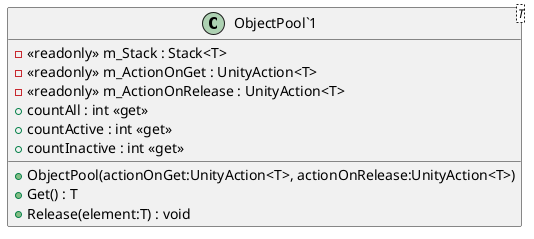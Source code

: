 @startuml
class "ObjectPool`1"<T> {
    - <<readonly>> m_Stack : Stack<T>
    - <<readonly>> m_ActionOnGet : UnityAction<T>
    - <<readonly>> m_ActionOnRelease : UnityAction<T>
    + countAll : int <<get>>
    + countActive : int <<get>>
    + countInactive : int <<get>>
    + ObjectPool(actionOnGet:UnityAction<T>, actionOnRelease:UnityAction<T>)
    + Get() : T
    + Release(element:T) : void
}
@enduml
